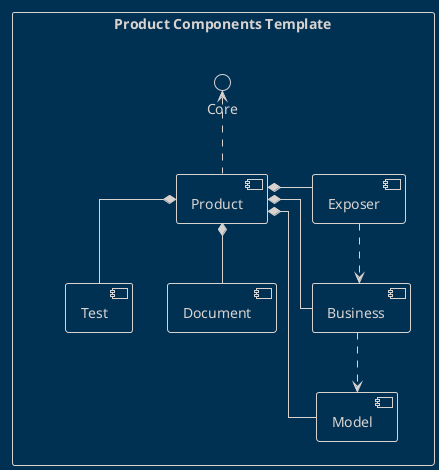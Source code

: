 @startuml
skinparam shadowing false
skinparam linetype polyline
skinparam linetype ortho
!theme blueprint

rectangle "Product Components Template" as productComponent {
    component "Product" as product

    together {
        component "Exposer"     as exposer
        component "Business"    as business
        component "Model"       as model
    }

    together {
        component "Exposer"     as exposer
        component "Business"    as business
        component "Model"       as model
        component "Document"    as document
        component "Test"        as test
    }

    product *-down- test
    product *-down- document
    product *-right- exposer
    product *-right- business
    product *-right- model

    business ..> model
    exposer ..> business

    product .up.> Core
}
@enduml